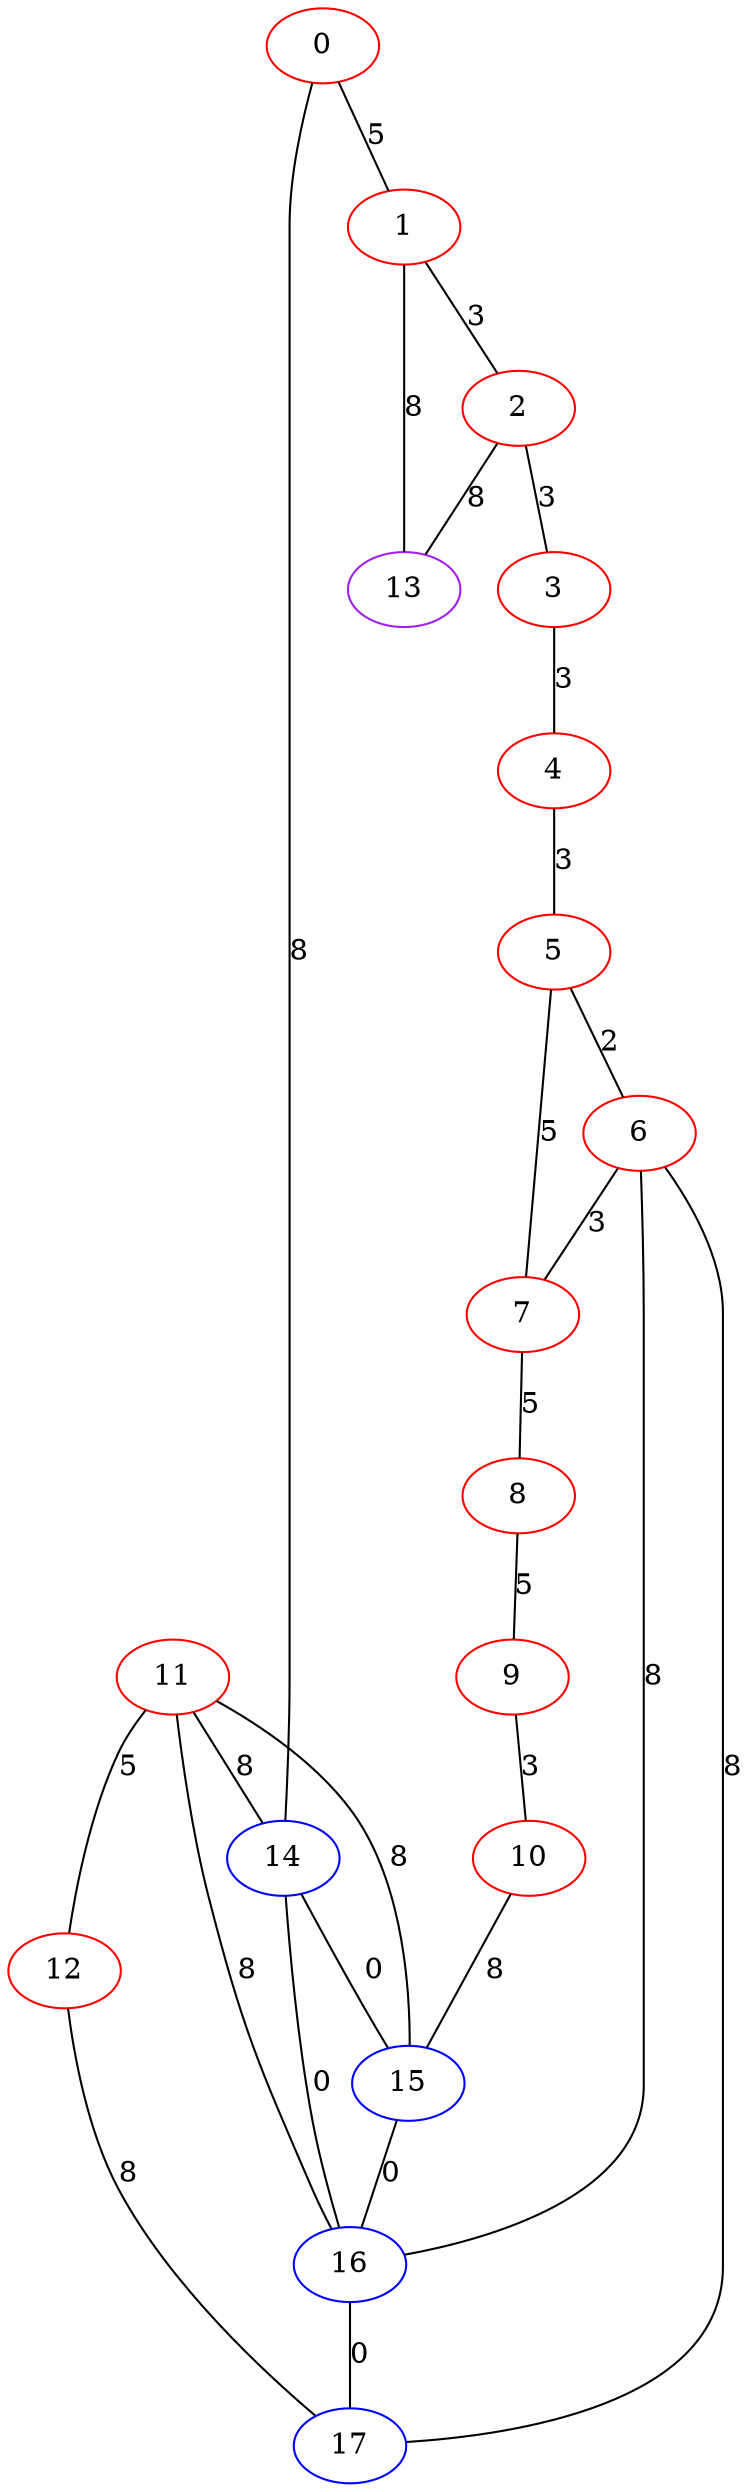 graph "" {
0 [color=red, weight=1];
1 [color=red, weight=1];
2 [color=red, weight=1];
3 [color=red, weight=1];
4 [color=red, weight=1];
5 [color=red, weight=1];
6 [color=red, weight=1];
7 [color=red, weight=1];
8 [color=red, weight=1];
9 [color=red, weight=1];
10 [color=red, weight=1];
11 [color=red, weight=1];
12 [color=red, weight=1];
13 [color=purple, weight=4];
14 [color=blue, weight=3];
15 [color=blue, weight=3];
16 [color=blue, weight=3];
17 [color=blue, weight=3];
0 -- 1  [key=0, label=5];
0 -- 14  [key=0, label=8];
1 -- 2  [key=0, label=3];
1 -- 13  [key=0, label=8];
2 -- 3  [key=0, label=3];
2 -- 13  [key=0, label=8];
3 -- 4  [key=0, label=3];
4 -- 5  [key=0, label=3];
5 -- 6  [key=0, label=2];
5 -- 7  [key=0, label=5];
6 -- 16  [key=0, label=8];
6 -- 17  [key=0, label=8];
6 -- 7  [key=0, label=3];
7 -- 8  [key=0, label=5];
8 -- 9  [key=0, label=5];
9 -- 10  [key=0, label=3];
10 -- 15  [key=0, label=8];
11 -- 16  [key=0, label=8];
11 -- 12  [key=0, label=5];
11 -- 14  [key=0, label=8];
11 -- 15  [key=0, label=8];
12 -- 17  [key=0, label=8];
14 -- 16  [key=0, label=0];
14 -- 15  [key=0, label=0];
15 -- 16  [key=0, label=0];
16 -- 17  [key=0, label=0];
}
